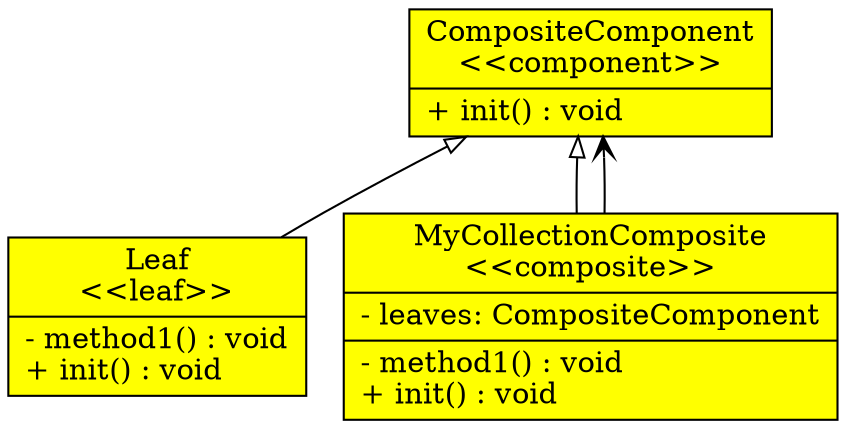 digraph model{
rankdir = BT;
CompositeComponent [
shape="record",style = filled,fillcolor=yellow
label = "{CompositeComponent\n\<\<component\>\>|+ init() : void\l}"
];

Leaf [
shape="record",style = filled,fillcolor=yellow
label = "{Leaf\n\<\<leaf\>\>|- method1() : void\l+ init() : void\l}"
];

MyCollectionComposite [
shape="record",style = filled,fillcolor=yellow
label = "{MyCollectionComposite\n\<\<composite\>\>|- leaves: CompositeComponent\l|- method1() : void\l+ init() : void\l}"
];

//writing relations between classes now
Leaf -> CompositeComponent [arrowhead = "empty"];
MyCollectionComposite -> CompositeComponent [arrowhead = "empty"];
MyCollectionComposite -> CompositeComponent [arrowhead = "vee"];
}